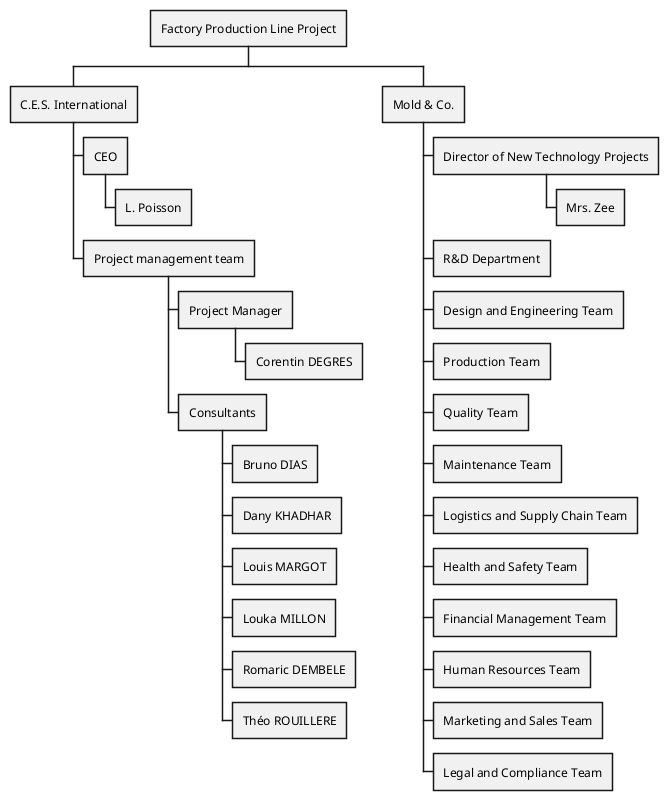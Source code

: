 @startwbs OBS
* Factory Production Line Project
** C.E.S. International
*** CEO
**** L. Poisson
*** Project management team
**** Project Manager
***** Corentin DEGRES
**** Consultants
***** Bruno DIAS
***** Dany KHADHAR
***** Louis MARGOT
***** Louka MILLON
***** Romaric DEMBELE
***** Théo ROUILLERE

** Mold & Co.
*** Director of New Technology Projects
**** Mrs. Zee
*** R&D Department
*** Design and Engineering Team
*** Production Team
*** Quality Team
*** Maintenance Team
*** Logistics and Supply Chain Team
*** Health and Safety Team
*** Financial Management Team
*** Human Resources Team
*** Marketing and Sales Team
*** Legal and Compliance Team

@endwbs
